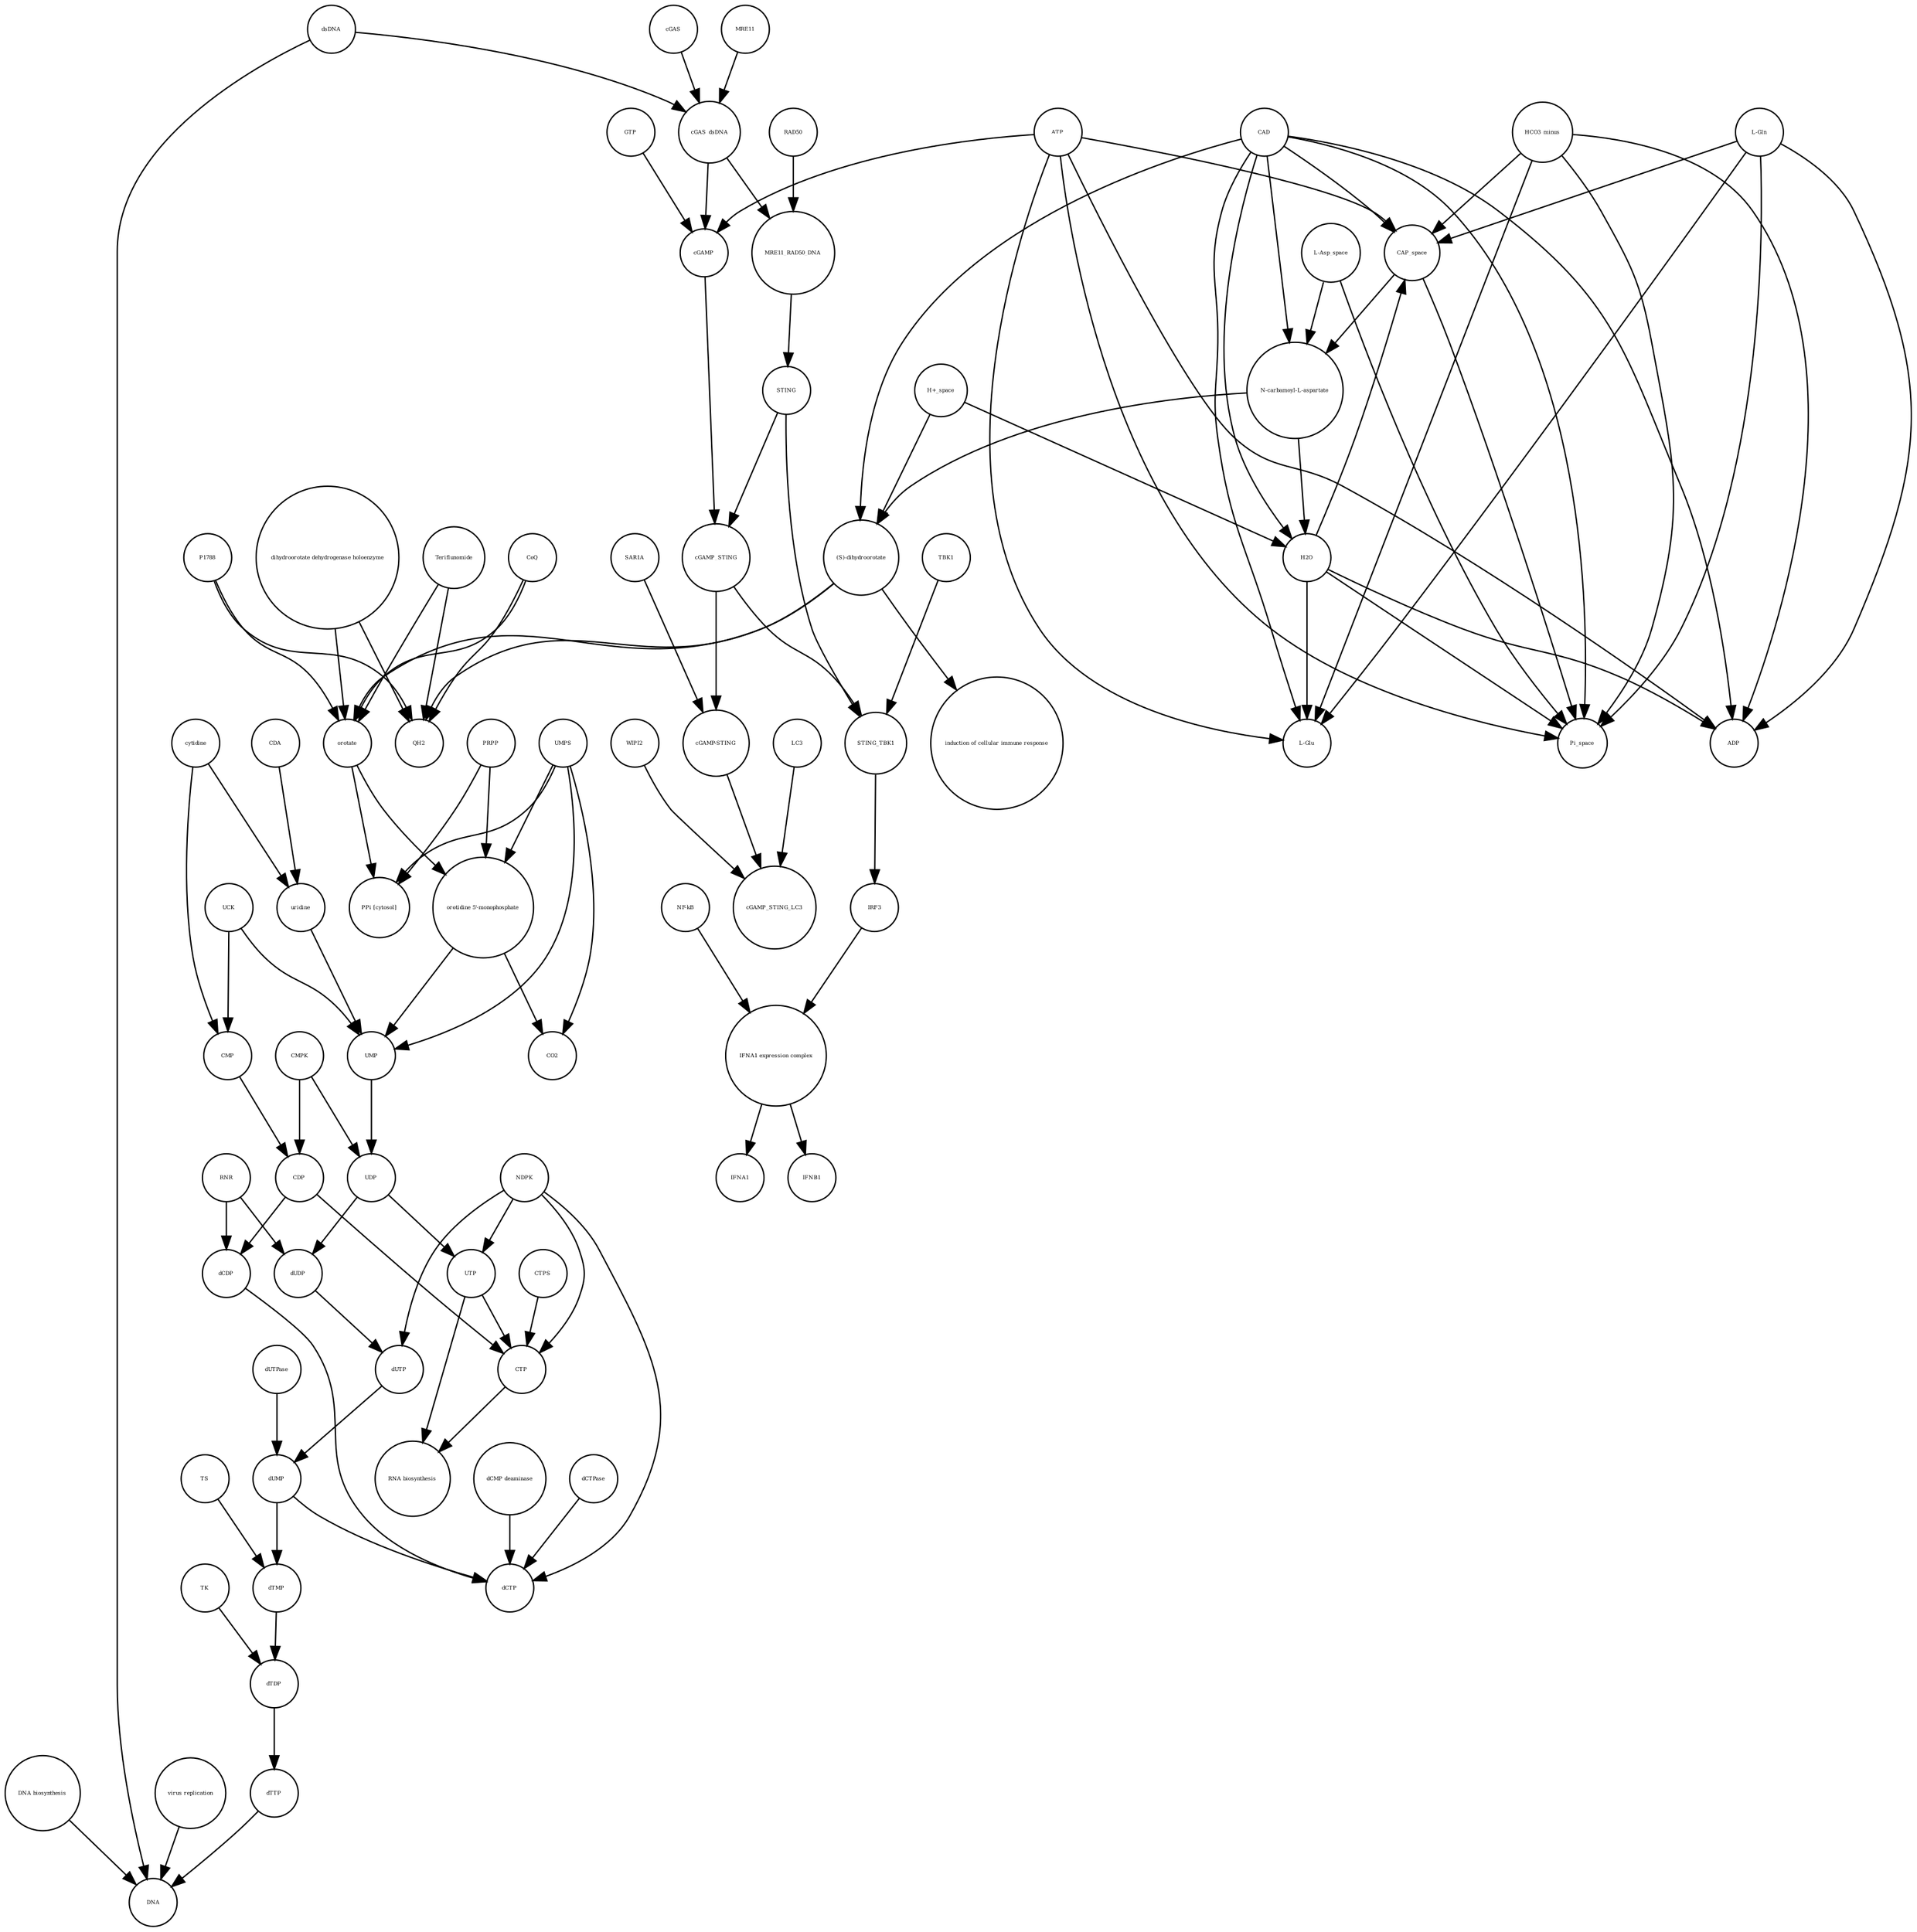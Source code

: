 strict digraph  {
UTP [annotation="", bipartite=0, cls="simple chemical", fontsize=4, label=UTP, shape=circle];
"RNA biosynthesis" [annotation="urn_miriam_obo.go_GO%3A0032774", bipartite=0, cls=phenotype, fontsize=4, label="RNA biosynthesis", shape=circle];
CTP [annotation="", bipartite=0, cls="simple chemical", fontsize=4, label=CTP, shape=circle];
"(S)-dihydroorotate" [annotation="", bipartite=0, cls="simple chemical", fontsize=4, label="(S)-dihydroorotate", shape=circle];
"induction of cellular immune response" [annotation="", bipartite=0, cls=phenotype, fontsize=4, label="induction of cellular immune response", shape=circle];
dUTP [annotation="", bipartite=0, cls="simple chemical", fontsize=4, label=dUTP, shape=circle];
LC3 [annotation="", bipartite=0, cls=macromolecule, fontsize=4, label=LC3, shape=circle];
GTP [annotation="", bipartite=0, cls="simple chemical", fontsize=4, label=GTP, shape=circle];
CO2 [annotation="", bipartite=0, cls="simple chemical", fontsize=4, label=CO2, shape=circle];
"PPi [cytosol]" [annotation="", bipartite=0, cls="simple chemical", fontsize=4, label="PPi [cytosol]", shape=circle];
cGAMP [annotation="", bipartite=0, cls="simple chemical", fontsize=4, label=cGAMP, shape=circle];
dUDP [annotation="", bipartite=0, cls="simple chemical", fontsize=4, label=dUDP, shape=circle];
"DNA biosynthesis" [annotation="urn_miriam_obo.go_GO%3A0071897", bipartite=0, cls=phenotype, fontsize=4, label="DNA biosynthesis", shape=circle];
Pi_space [annotation="", bipartite=0, cls="simple chemical", fontsize=4, label=Pi_space, shape=circle];
dUTPase [annotation="", bipartite=0, cls=macromolecule, fontsize=4, label=dUTPase, shape=circle];
"orotidine 5'-monophosphate" [annotation="", bipartite=0, cls="simple chemical", fontsize=4, label="orotidine 5'-monophosphate", shape=circle];
UMP [annotation="", bipartite=0, cls="simple chemical", fontsize=4, label=UMP, shape=circle];
IFNA1 [annotation="", bipartite=0, cls="nucleic acid feature", fontsize=4, label=IFNA1, shape=circle];
NDPK [annotation="", bipartite=0, cls=macromolecule, fontsize=4, label=NDPK, shape=circle];
CoQ [annotation="", bipartite=0, cls="simple chemical", fontsize=4, label=CoQ, shape=circle];
"IFNA1 expression complex" [annotation="", bipartite=0, cls=complex, fontsize=4, label="IFNA1 expression complex", shape=circle];
TK [annotation="", bipartite=0, cls=macromolecule, fontsize=4, label=TK, shape=circle];
STING [annotation="", bipartite=0, cls="macromolecule multimer", fontsize=4, label=STING, shape=circle];
"NF-kB" [annotation="", bipartite=0, cls=complex, fontsize=4, label="NF-kB", shape=circle];
HCO3_minus [annotation="", bipartite=0, cls="simple chemical", fontsize=4, label=HCO3_minus, shape=circle];
CAP_space [annotation="", bipartite=0, cls="simple chemical", fontsize=4, label=CAP_space, shape=circle];
dsDNA [annotation="", bipartite=0, cls="simple chemical", fontsize=4, label=dsDNA, shape=circle];
dTMP [annotation="", bipartite=0, cls="simple chemical", fontsize=4, label=dTMP, shape=circle];
H2O [annotation="", bipartite=0, cls="simple chemical", fontsize=4, label=H2O, shape=circle];
dTDP [annotation="", bipartite=0, cls="simple chemical", fontsize=4, label=dTDP, shape=circle];
P1788 [annotation="", bipartite=0, cls="simple chemical", fontsize=4, label=P1788, shape=circle];
TS [annotation="", bipartite=0, cls=macromolecule, fontsize=4, label=TS, shape=circle];
UCK [annotation="", bipartite=0, cls=macromolecule, fontsize=4, label=UCK, shape=circle];
QH2 [annotation="", bipartite=0, cls="simple chemical", fontsize=4, label=QH2, shape=circle];
CDP [annotation="", bipartite=0, cls="simple chemical", fontsize=4, label=CDP, shape=circle];
dUMP [annotation="", bipartite=0, cls="simple chemical", fontsize=4, label=dUMP, shape=circle];
TBK1 [annotation="", bipartite=0, cls=macromolecule, fontsize=4, label=TBK1, shape=circle];
IRF3 [annotation="", bipartite=0, cls="macromolecule multimer", fontsize=4, label=IRF3, shape=circle];
"L-Asp_space" [annotation="", bipartite=0, cls="simple chemical", fontsize=4, label="L-Asp_space", shape=circle];
"dihydroorotate dehydrogenase holoenzyme" [annotation="", bipartite=0, cls="simple chemical", fontsize=4, label="dihydroorotate dehydrogenase holoenzyme", shape=circle];
"dCMP deaminase" [annotation="", bipartite=0, cls=macromolecule, fontsize=4, label="dCMP deaminase", shape=circle];
PRPP [annotation="", bipartite=0, cls="simple chemical", fontsize=4, label=PRPP, shape=circle];
CAD [annotation="", bipartite=0, cls=macromolecule, fontsize=4, label=CAD, shape=circle];
uridine [annotation="", bipartite=0, cls="simple chemical", fontsize=4, label=uridine, shape=circle];
RNR [annotation="", bipartite=0, cls=macromolecule, fontsize=4, label=RNR, shape=circle];
cGAS [annotation="", bipartite=0, cls=macromolecule, fontsize=4, label=cGAS, shape=circle];
CTPS [annotation="", bipartite=0, cls=macromolecule, fontsize=4, label=CTPS, shape=circle];
UMPS [annotation="", bipartite=0, cls="macromolecule multimer", fontsize=4, label=UMPS, shape=circle];
dCTPase [annotation="", bipartite=0, cls=macromolecule, fontsize=4, label=dCTPase, shape=circle];
UDP [annotation="", bipartite=0, cls="simple chemical", fontsize=4, label=UDP, shape=circle];
"N-carbamoyl-L-aspartate" [annotation="", bipartite=0, cls="simple chemical", fontsize=4, label="N-carbamoyl-L-aspartate", shape=circle];
orotate [annotation="", bipartite=0, cls="simple chemical", fontsize=4, label=orotate, shape=circle];
STING_TBK1 [annotation="", bipartite=0, cls=complex, fontsize=4, label=STING_TBK1, shape=circle];
MRE11_RAD50_DNA [annotation="", bipartite=0, cls=complex, fontsize=4, label=MRE11_RAD50_DNA, shape=circle];
RAD50 [annotation="", bipartite=0, cls="macromolecule multimer", fontsize=4, label=RAD50, shape=circle];
"L-Gln" [annotation="", bipartite=0, cls="simple chemical", fontsize=4, label="L-Gln", shape=circle];
DNA [annotation="", bipartite=0, cls="nucleic acid feature", fontsize=4, label=DNA, shape=circle];
"virus replication" [annotation="", bipartite=0, cls=phenotype, fontsize=4, label="virus replication", shape=circle];
Teriflunomide [annotation="", bipartite=0, cls="simple chemical", fontsize=4, label=Teriflunomide, shape=circle];
dCTP [annotation="", bipartite=0, cls="simple chemical", fontsize=4, label=dCTP, shape=circle];
IFNB1 [annotation="", bipartite=0, cls="nucleic acid feature", fontsize=4, label=IFNB1, shape=circle];
CMPK [annotation="", bipartite=0, cls=macromolecule, fontsize=4, label=CMPK, shape=circle];
"H+_space" [annotation="", bipartite=0, cls="simple chemical", fontsize=4, label="H+_space", shape=circle];
MRE11 [annotation="", bipartite=0, cls="macromolecule multimer", fontsize=4, label=MRE11, shape=circle];
"cGAMP-STING" [annotation="", bipartite=0, cls=complex, fontsize=4, label="cGAMP-STING", shape=circle];
CMP [annotation="", bipartite=0, cls="simple chemical", fontsize=4, label=CMP, shape=circle];
CDA [annotation="", bipartite=0, cls=macromolecule, fontsize=4, label=CDA, shape=circle];
WIPI2 [annotation="", bipartite=0, cls=macromolecule, fontsize=4, label=WIPI2, shape=circle];
cGAS_dsDNA [annotation="", bipartite=0, cls=complex, fontsize=4, label=cGAS_dsDNA, shape=circle];
cytidine [annotation="", bipartite=0, cls="simple chemical", fontsize=4, label=cytidine, shape=circle];
dTTP [annotation="", bipartite=0, cls="simple chemical", fontsize=4, label=dTTP, shape=circle];
cGAMP_STING_LC3 [annotation="", bipartite=0, cls=complex, fontsize=4, label=cGAMP_STING_LC3, shape=circle];
"L-Glu" [annotation="", bipartite=0, cls="simple chemical", fontsize=4, label="L-Glu", shape=circle];
cGAMP_STING [annotation="", bipartite=0, cls=complex, fontsize=4, label=cGAMP_STING, shape=circle];
dCDP [annotation="", bipartite=0, cls="simple chemical", fontsize=4, label=dCDP, shape=circle];
SAR1A [annotation="", bipartite=0, cls=macromolecule, fontsize=4, label=SAR1A, shape=circle];
ADP [annotation="", bipartite=0, cls="simple chemical", fontsize=4, label=ADP, shape=circle];
ATP [annotation="", bipartite=0, cls="simple chemical", fontsize=4, label=ATP, shape=circle];
UTP -> "RNA biosynthesis"  [annotation="", interaction_type="necessary stimulation"];
UTP -> CTP  [annotation="", interaction_type=production];
CTP -> "RNA biosynthesis"  [annotation="", interaction_type="necessary stimulation"];
"(S)-dihydroorotate" -> "induction of cellular immune response"  [annotation="", interaction_type="necessary stimulation"];
"(S)-dihydroorotate" -> QH2  [annotation="", interaction_type=production];
"(S)-dihydroorotate" -> orotate  [annotation="", interaction_type=production];
dUTP -> dUMP  [annotation="", interaction_type=production];
LC3 -> cGAMP_STING_LC3  [annotation="", interaction_type=production];
GTP -> cGAMP  [annotation="", interaction_type=production];
cGAMP -> cGAMP_STING  [annotation="", interaction_type=production];
dUDP -> dUTP  [annotation="", interaction_type=production];
"DNA biosynthesis" -> DNA  [annotation="", interaction_type=catalysis];
dUTPase -> dUMP  [annotation="", interaction_type=catalysis];
"orotidine 5'-monophosphate" -> CO2  [annotation="", interaction_type=production];
"orotidine 5'-monophosphate" -> UMP  [annotation="", interaction_type=production];
UMP -> UDP  [annotation="", interaction_type=production];
NDPK -> dUTP  [annotation="", interaction_type=catalysis];
NDPK -> CTP  [annotation="", interaction_type=catalysis];
NDPK -> UTP  [annotation="", interaction_type=catalysis];
NDPK -> dCTP  [annotation="", interaction_type=catalysis];
CoQ -> QH2  [annotation="", interaction_type=production];
CoQ -> orotate  [annotation="", interaction_type=production];
"IFNA1 expression complex" -> IFNA1  [annotation="", interaction_type=stimulation];
"IFNA1 expression complex" -> IFNB1  [annotation="", interaction_type=stimulation];
TK -> dTDP  [annotation="", interaction_type=catalysis];
STING -> cGAMP_STING  [annotation="", interaction_type=production];
STING -> STING_TBK1  [annotation="", interaction_type=production];
"NF-kB" -> "IFNA1 expression complex"  [annotation="", interaction_type=production];
HCO3_minus -> Pi_space  [annotation="", interaction_type=production];
HCO3_minus -> CAP_space  [annotation="", interaction_type=production];
HCO3_minus -> ADP  [annotation="", interaction_type=production];
HCO3_minus -> "L-Glu"  [annotation="", interaction_type=production];
CAP_space -> "N-carbamoyl-L-aspartate"  [annotation="", interaction_type=production];
CAP_space -> Pi_space  [annotation="", interaction_type=production];
dsDNA -> cGAS_dsDNA  [annotation="", interaction_type=production];
dsDNA -> DNA  [annotation="", interaction_type=production];
dTMP -> dTDP  [annotation="", interaction_type=production];
H2O -> Pi_space  [annotation="", interaction_type=production];
H2O -> CAP_space  [annotation="", interaction_type=production];
H2O -> ADP  [annotation="", interaction_type=production];
H2O -> "L-Glu"  [annotation="", interaction_type=production];
dTDP -> dTTP  [annotation="", interaction_type=production];
P1788 -> QH2  [annotation=urn_miriam_reactome_REACT_1698, interaction_type=inhibition];
P1788 -> orotate  [annotation=urn_miriam_reactome_REACT_1698, interaction_type=inhibition];
TS -> dTMP  [annotation="", interaction_type=catalysis];
UCK -> CMP  [annotation="", interaction_type=catalysis];
UCK -> UMP  [annotation="", interaction_type=catalysis];
CDP -> CTP  [annotation="", interaction_type=production];
CDP -> dCDP  [annotation="", interaction_type=production];
dUMP -> dTMP  [annotation="", interaction_type=production];
dUMP -> dCTP  [annotation="", interaction_type=production];
TBK1 -> STING_TBK1  [annotation="", interaction_type=production];
IRF3 -> "IFNA1 expression complex"  [annotation="", interaction_type=production];
"L-Asp_space" -> "N-carbamoyl-L-aspartate"  [annotation="", interaction_type=production];
"L-Asp_space" -> Pi_space  [annotation="", interaction_type=production];
"dihydroorotate dehydrogenase holoenzyme" -> QH2  [annotation=urn_miriam_reactome_REACT_1698, interaction_type=catalysis];
"dihydroorotate dehydrogenase holoenzyme" -> orotate  [annotation=urn_miriam_reactome_REACT_1698, interaction_type=catalysis];
"dCMP deaminase" -> dCTP  [annotation="", interaction_type=catalysis];
PRPP -> "orotidine 5'-monophosphate"  [annotation="", interaction_type=production];
PRPP -> "PPi [cytosol]"  [annotation="", interaction_type=production];
CAD -> H2O  [annotation=urn_miriam_reactome_REACT_1698, interaction_type=catalysis];
CAD -> "(S)-dihydroorotate"  [annotation=urn_miriam_reactome_REACT_1698, interaction_type=catalysis];
CAD -> Pi_space  [annotation=urn_miriam_reactome_REACT_1698, interaction_type=catalysis];
CAD -> "L-Glu"  [annotation=urn_miriam_reactome_REACT_1698, interaction_type=catalysis];
CAD -> CAP_space  [annotation=urn_miriam_reactome_REACT_1698, interaction_type=catalysis];
CAD -> ADP  [annotation=urn_miriam_reactome_REACT_1698, interaction_type=catalysis];
CAD -> "N-carbamoyl-L-aspartate"  [annotation=urn_miriam_reactome_REACT_1698, interaction_type=catalysis];
uridine -> UMP  [annotation="", interaction_type=production];
RNR -> dCDP  [annotation="", interaction_type=catalysis];
RNR -> dUDP  [annotation="", interaction_type=catalysis];
cGAS -> cGAS_dsDNA  [annotation="", interaction_type=production];
CTPS -> CTP  [annotation="", interaction_type=catalysis];
UMPS -> "orotidine 5'-monophosphate"  [annotation=urn_miriam_reactome_REACT_1698, interaction_type=catalysis];
UMPS -> "PPi [cytosol]"  [annotation=urn_miriam_reactome_REACT_1698, interaction_type=catalysis];
UMPS -> CO2  [annotation=urn_miriam_reactome_REACT_1698, interaction_type=catalysis];
UMPS -> UMP  [annotation=urn_miriam_reactome_REACT_1698, interaction_type=catalysis];
dCTPase -> dCTP  [annotation="", interaction_type=catalysis];
UDP -> dUDP  [annotation="", interaction_type=production];
UDP -> UTP  [annotation="", interaction_type=production];
"N-carbamoyl-L-aspartate" -> H2O  [annotation="", interaction_type=production];
"N-carbamoyl-L-aspartate" -> "(S)-dihydroorotate"  [annotation="", interaction_type=production];
orotate -> "orotidine 5'-monophosphate"  [annotation="", interaction_type=production];
orotate -> "PPi [cytosol]"  [annotation="", interaction_type=production];
STING_TBK1 -> IRF3  [annotation="", interaction_type=catalysis];
MRE11_RAD50_DNA -> STING  [annotation="", interaction_type=catalysis];
RAD50 -> MRE11_RAD50_DNA  [annotation="", interaction_type=production];
"L-Gln" -> Pi_space  [annotation="", interaction_type=production];
"L-Gln" -> CAP_space  [annotation="", interaction_type=production];
"L-Gln" -> ADP  [annotation="", interaction_type=production];
"L-Gln" -> "L-Glu"  [annotation="", interaction_type=production];
"virus replication" -> DNA  [annotation="", interaction_type=inhibition];
Teriflunomide -> QH2  [annotation=urn_miriam_reactome_REACT_1698, interaction_type=inhibition];
Teriflunomide -> orotate  [annotation=urn_miriam_reactome_REACT_1698, interaction_type=inhibition];
CMPK -> CDP  [annotation="", interaction_type=catalysis];
CMPK -> UDP  [annotation="", interaction_type=catalysis];
"H+_space" -> H2O  [annotation="", interaction_type=production];
"H+_space" -> "(S)-dihydroorotate"  [annotation="", interaction_type=production];
MRE11 -> cGAS_dsDNA  [annotation="", interaction_type=production];
"cGAMP-STING" -> cGAMP_STING_LC3  [annotation="", interaction_type=production];
CMP -> CDP  [annotation="", interaction_type=production];
CDA -> uridine  [annotation="", interaction_type=catalysis];
WIPI2 -> cGAMP_STING_LC3  [annotation="", interaction_type=catalysis];
cGAS_dsDNA -> cGAMP  [annotation="", interaction_type=catalysis];
cGAS_dsDNA -> MRE11_RAD50_DNA  [annotation="", interaction_type=production];
cytidine -> uridine  [annotation="", interaction_type=production];
cytidine -> CMP  [annotation="", interaction_type=production];
dTTP -> DNA  [annotation="", interaction_type=production];
cGAMP_STING -> "cGAMP-STING"  [annotation="", interaction_type=production];
cGAMP_STING -> STING_TBK1  [annotation="", interaction_type=production];
dCDP -> dCTP  [annotation="", interaction_type=production];
SAR1A -> "cGAMP-STING"  [annotation="", interaction_type=catalysis];
ATP -> cGAMP  [annotation="", interaction_type=production];
ATP -> Pi_space  [annotation="", interaction_type=production];
ATP -> "L-Glu"  [annotation="", interaction_type=production];
ATP -> CAP_space  [annotation="", interaction_type=production];
ATP -> ADP  [annotation="", interaction_type=production];
}
